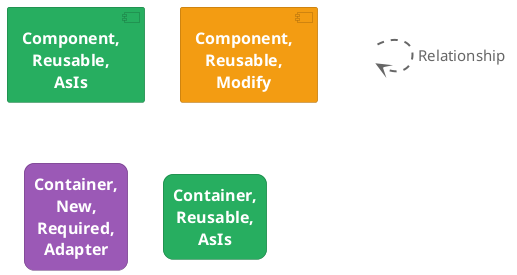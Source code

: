 @startuml
set separator none

skinparam {
  shadowing false
  arrowFontSize 15
  defaultTextAlignment center
  wrapWidth 100
  maxMessageSize 100
}
hide stereotype

skinparam rectangle<<_transparent>> {
  BorderColor transparent
  BackgroundColor transparent
  FontColor transparent
}

skinparam component<<1>> {
  BackgroundColor #27ae60
  FontColor #ffffff
  BorderColor #1b7943
}
component "==Component, Reusable, AsIs" <<1>>

skinparam component<<2>> {
  BackgroundColor #f39c12
  FontColor #ffffff
  BorderColor #aa6d0c
}
component "==Component, Reusable, Modify" <<2>>

skinparam rectangle<<3>> {
  BackgroundColor #9b59b6
  FontColor #ffffff
  BorderColor #6c3e7f
  roundCorner 20
}
rectangle "==Container, New, Required, Adapter" <<3>>

skinparam rectangle<<4>> {
  BackgroundColor #27ae60
  FontColor #ffffff
  BorderColor #1b7943
  roundCorner 20
}
rectangle "==Container, Reusable, AsIs" <<4>>

rectangle "." <<_transparent>> as 5
5 .[#666666,thickness=2].> 5 : "<color:#666666>Relationship"


@enduml